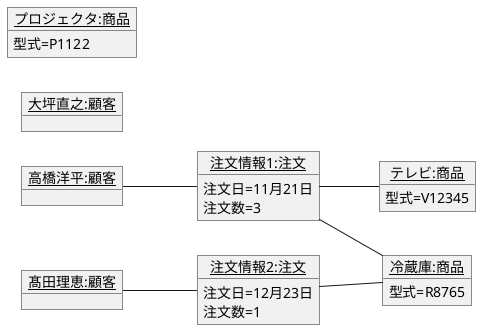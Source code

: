 @startuml
left to right direction
object "<u>高橋洋平:顧客</u>" as customer1 {

}
object "<u>冷蔵庫:商品</u>" as product1 {
    型式=R8765
}
object "<u>注文情報1:注文</u>" as order1 {
    注文日=11月21日
    注文数=3
}
object "<u>テレビ:商品</u>" as product2 {
    型式=V12345
}

object "<u>髙田理恵:顧客</u>" as customer2 {
    
}
object "<u>注文情報2:注文</u>" as order2 {
    注文日=12月23日
    注文数=1
}
object "<u>大坪直之:顧客</u>" as customer3 {
    
}
object "<u>プロジェクタ:商品</u>" as product3 {
    型式=P1122
}

customer1 -- order1
order1 -- product1
order1 -- product2

customer2 -- order2
order2 -- product1


@enduml